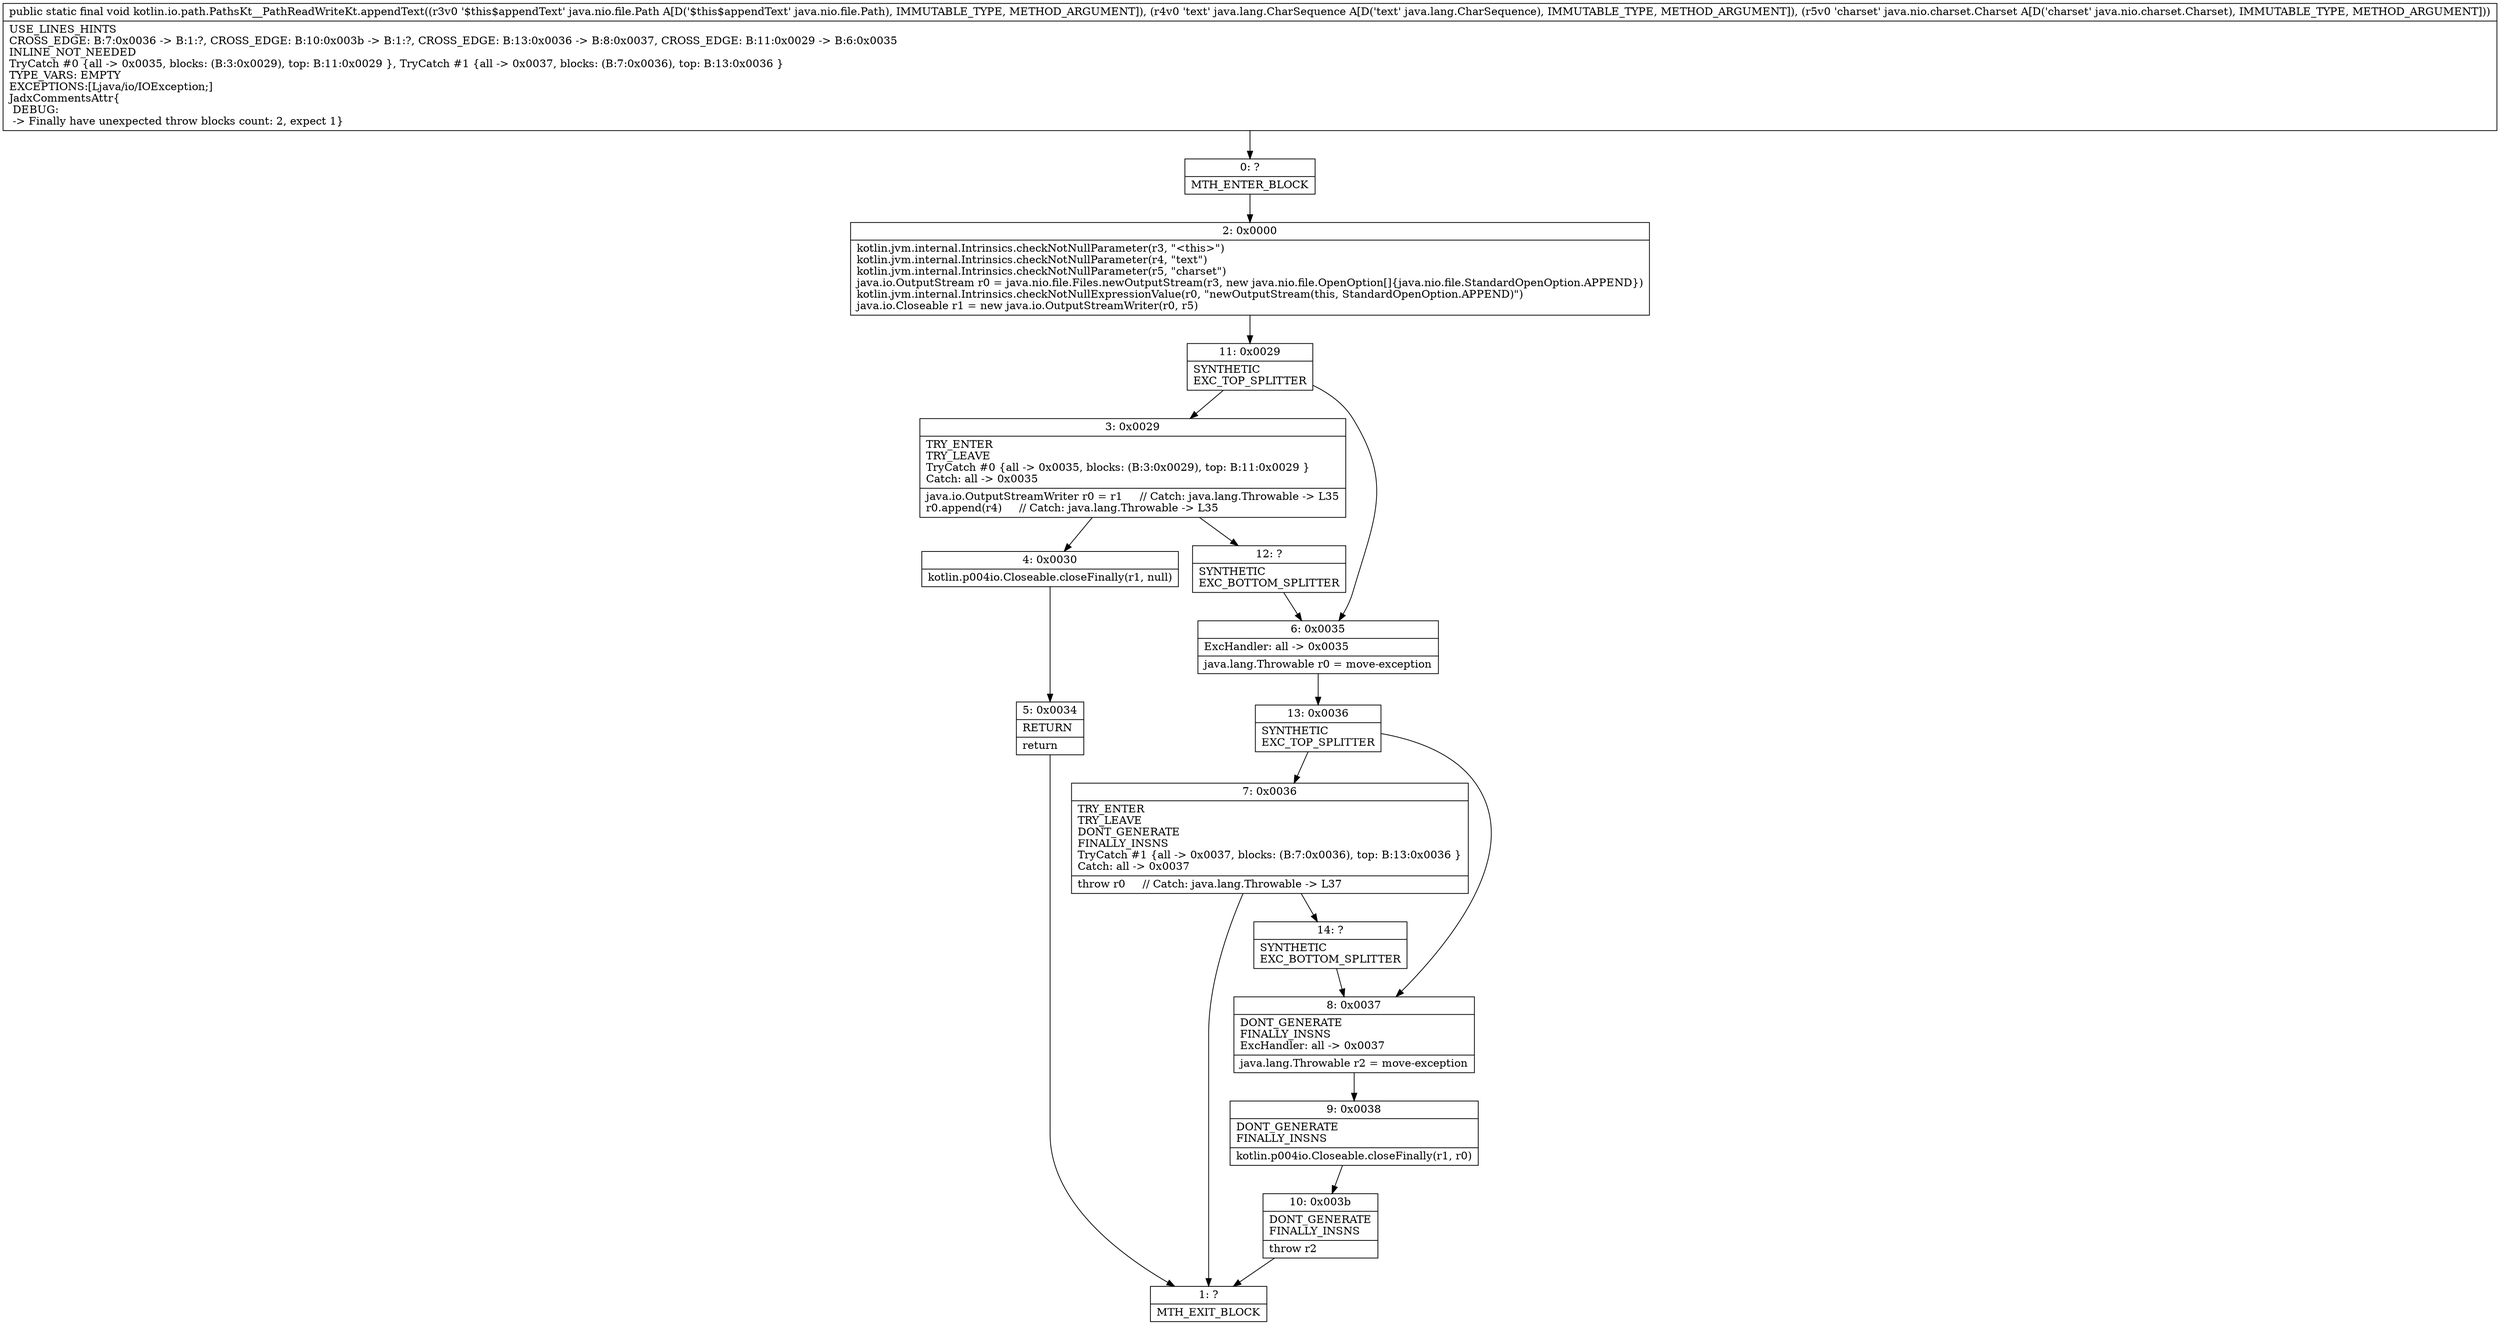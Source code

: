 digraph "CFG forkotlin.io.path.PathsKt__PathReadWriteKt.appendText(Ljava\/nio\/file\/Path;Ljava\/lang\/CharSequence;Ljava\/nio\/charset\/Charset;)V" {
Node_0 [shape=record,label="{0\:\ ?|MTH_ENTER_BLOCK\l}"];
Node_2 [shape=record,label="{2\:\ 0x0000|kotlin.jvm.internal.Intrinsics.checkNotNullParameter(r3, \"\<this\>\")\lkotlin.jvm.internal.Intrinsics.checkNotNullParameter(r4, \"text\")\lkotlin.jvm.internal.Intrinsics.checkNotNullParameter(r5, \"charset\")\ljava.io.OutputStream r0 = java.nio.file.Files.newOutputStream(r3, new java.nio.file.OpenOption[]\{java.nio.file.StandardOpenOption.APPEND\})\lkotlin.jvm.internal.Intrinsics.checkNotNullExpressionValue(r0, \"newOutputStream(this, StandardOpenOption.APPEND)\")\ljava.io.Closeable r1 = new java.io.OutputStreamWriter(r0, r5)\l}"];
Node_11 [shape=record,label="{11\:\ 0x0029|SYNTHETIC\lEXC_TOP_SPLITTER\l}"];
Node_3 [shape=record,label="{3\:\ 0x0029|TRY_ENTER\lTRY_LEAVE\lTryCatch #0 \{all \-\> 0x0035, blocks: (B:3:0x0029), top: B:11:0x0029 \}\lCatch: all \-\> 0x0035\l|java.io.OutputStreamWriter r0 = r1     \/\/ Catch: java.lang.Throwable \-\> L35\lr0.append(r4)     \/\/ Catch: java.lang.Throwable \-\> L35\l}"];
Node_4 [shape=record,label="{4\:\ 0x0030|kotlin.p004io.Closeable.closeFinally(r1, null)\l}"];
Node_5 [shape=record,label="{5\:\ 0x0034|RETURN\l|return\l}"];
Node_1 [shape=record,label="{1\:\ ?|MTH_EXIT_BLOCK\l}"];
Node_12 [shape=record,label="{12\:\ ?|SYNTHETIC\lEXC_BOTTOM_SPLITTER\l}"];
Node_6 [shape=record,label="{6\:\ 0x0035|ExcHandler: all \-\> 0x0035\l|java.lang.Throwable r0 = move\-exception\l}"];
Node_13 [shape=record,label="{13\:\ 0x0036|SYNTHETIC\lEXC_TOP_SPLITTER\l}"];
Node_7 [shape=record,label="{7\:\ 0x0036|TRY_ENTER\lTRY_LEAVE\lDONT_GENERATE\lFINALLY_INSNS\lTryCatch #1 \{all \-\> 0x0037, blocks: (B:7:0x0036), top: B:13:0x0036 \}\lCatch: all \-\> 0x0037\l|throw r0     \/\/ Catch: java.lang.Throwable \-\> L37\l}"];
Node_14 [shape=record,label="{14\:\ ?|SYNTHETIC\lEXC_BOTTOM_SPLITTER\l}"];
Node_8 [shape=record,label="{8\:\ 0x0037|DONT_GENERATE\lFINALLY_INSNS\lExcHandler: all \-\> 0x0037\l|java.lang.Throwable r2 = move\-exception\l}"];
Node_9 [shape=record,label="{9\:\ 0x0038|DONT_GENERATE\lFINALLY_INSNS\l|kotlin.p004io.Closeable.closeFinally(r1, r0)\l}"];
Node_10 [shape=record,label="{10\:\ 0x003b|DONT_GENERATE\lFINALLY_INSNS\l|throw r2\l}"];
MethodNode[shape=record,label="{public static final void kotlin.io.path.PathsKt__PathReadWriteKt.appendText((r3v0 '$this$appendText' java.nio.file.Path A[D('$this$appendText' java.nio.file.Path), IMMUTABLE_TYPE, METHOD_ARGUMENT]), (r4v0 'text' java.lang.CharSequence A[D('text' java.lang.CharSequence), IMMUTABLE_TYPE, METHOD_ARGUMENT]), (r5v0 'charset' java.nio.charset.Charset A[D('charset' java.nio.charset.Charset), IMMUTABLE_TYPE, METHOD_ARGUMENT]))  | USE_LINES_HINTS\lCROSS_EDGE: B:7:0x0036 \-\> B:1:?, CROSS_EDGE: B:10:0x003b \-\> B:1:?, CROSS_EDGE: B:13:0x0036 \-\> B:8:0x0037, CROSS_EDGE: B:11:0x0029 \-\> B:6:0x0035\lINLINE_NOT_NEEDED\lTryCatch #0 \{all \-\> 0x0035, blocks: (B:3:0x0029), top: B:11:0x0029 \}, TryCatch #1 \{all \-\> 0x0037, blocks: (B:7:0x0036), top: B:13:0x0036 \}\lTYPE_VARS: EMPTY\lEXCEPTIONS:[Ljava\/io\/IOException;]\lJadxCommentsAttr\{\l DEBUG: \l \-\> Finally have unexpected throw blocks count: 2, expect 1\}\l}"];
MethodNode -> Node_0;Node_0 -> Node_2;
Node_2 -> Node_11;
Node_11 -> Node_3;
Node_11 -> Node_6;
Node_3 -> Node_4;
Node_3 -> Node_12;
Node_4 -> Node_5;
Node_5 -> Node_1;
Node_12 -> Node_6;
Node_6 -> Node_13;
Node_13 -> Node_7;
Node_13 -> Node_8;
Node_7 -> Node_1;
Node_7 -> Node_14;
Node_14 -> Node_8;
Node_8 -> Node_9;
Node_9 -> Node_10;
Node_10 -> Node_1;
}

